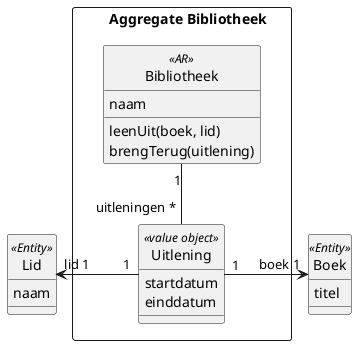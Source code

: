 @startuml
hide circle



'skinparam linetype ortho

rectangle "\tAggregate Bibliotheek\t" {

    class Bibliotheek <<AR>> {
        naam
        leenUit(boek, lid)
        brengTerug(uitlening)
    }

    class Uitlening <<value object>> {
        startdatum
        einddatum
    }
}

class Lid <<Entity>> {
    naam
}

class Boek <<Entity>> {
        titel
}
Bibliotheek "1" -- "uitleningen *" Uitlening
Uitlening "1" -> "boek 1" Boek
Uitlening "1" -l-> "lid 1" Lid


@enduml